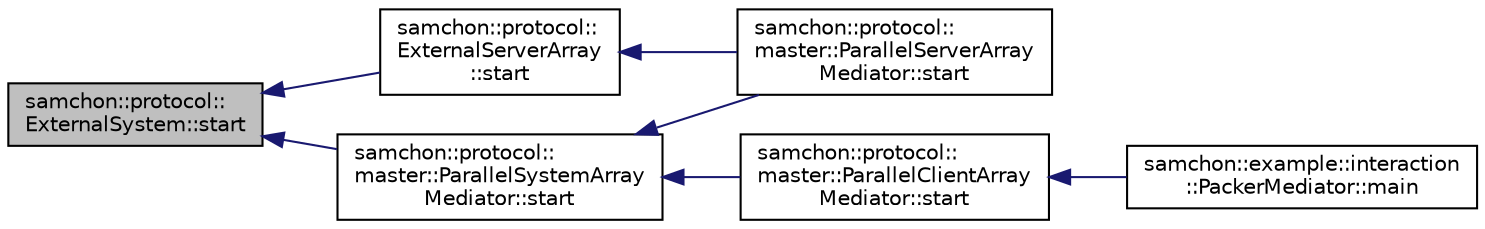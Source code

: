 digraph "samchon::protocol::ExternalSystem::start"
{
  edge [fontname="Helvetica",fontsize="10",labelfontname="Helvetica",labelfontsize="10"];
  node [fontname="Helvetica",fontsize="10",shape=record];
  rankdir="LR";
  Node1 [label="samchon::protocol::\lExternalSystem::start",height=0.2,width=0.4,color="black", fillcolor="grey75", style="filled", fontcolor="black"];
  Node1 -> Node2 [dir="back",color="midnightblue",fontsize="10",style="solid",fontname="Helvetica"];
  Node2 [label="samchon::protocol::\lExternalServerArray\l::start",height=0.2,width=0.4,color="black", fillcolor="white", style="filled",URL="$d1/de5/classsamchon_1_1protocol_1_1ExternalServerArray.html#afd06bc93632af44ce99369857220fb38",tooltip="Start interaction. "];
  Node2 -> Node3 [dir="back",color="midnightblue",fontsize="10",style="solid",fontname="Helvetica"];
  Node3 [label="samchon::protocol::\lmaster::ParallelServerArray\lMediator::start",height=0.2,width=0.4,color="black", fillcolor="white", style="filled",URL="$db/d8b/classsamchon_1_1protocol_1_1master_1_1ParallelServerArrayMediator.html#aefd3b9e150756634ca87b1cf2ef2e694",tooltip="Start interaction. "];
  Node1 -> Node4 [dir="back",color="midnightblue",fontsize="10",style="solid",fontname="Helvetica"];
  Node4 [label="samchon::protocol::\lmaster::ParallelSystemArray\lMediator::start",height=0.2,width=0.4,color="black", fillcolor="white", style="filled",URL="$d3/d18/classsamchon_1_1protocol_1_1master_1_1ParallelSystemArrayMediator.html#a1b93c5e0d70e5133a3b1c98a830197d9",tooltip="Start interaction. "];
  Node4 -> Node5 [dir="back",color="midnightblue",fontsize="10",style="solid",fontname="Helvetica"];
  Node5 [label="samchon::protocol::\lmaster::ParallelClientArray\lMediator::start",height=0.2,width=0.4,color="black", fillcolor="white", style="filled",URL="$d4/d53/classsamchon_1_1protocol_1_1master_1_1ParallelClientArrayMediator.html#aaa12afa98a6559f105b0767989cec235",tooltip="Start interaction. "];
  Node5 -> Node6 [dir="back",color="midnightblue",fontsize="10",style="solid",fontname="Helvetica"];
  Node6 [label="samchon::example::interaction\l::PackerMediator::main",height=0.2,width=0.4,color="black", fillcolor="white", style="filled",URL="$d7/d0a/classsamchon_1_1example_1_1interaction_1_1PackerMediator.html#aca6d01ec9be6c0450b150e82bc7d2f8f",tooltip="Main functino. "];
  Node4 -> Node3 [dir="back",color="midnightblue",fontsize="10",style="solid",fontname="Helvetica"];
}
